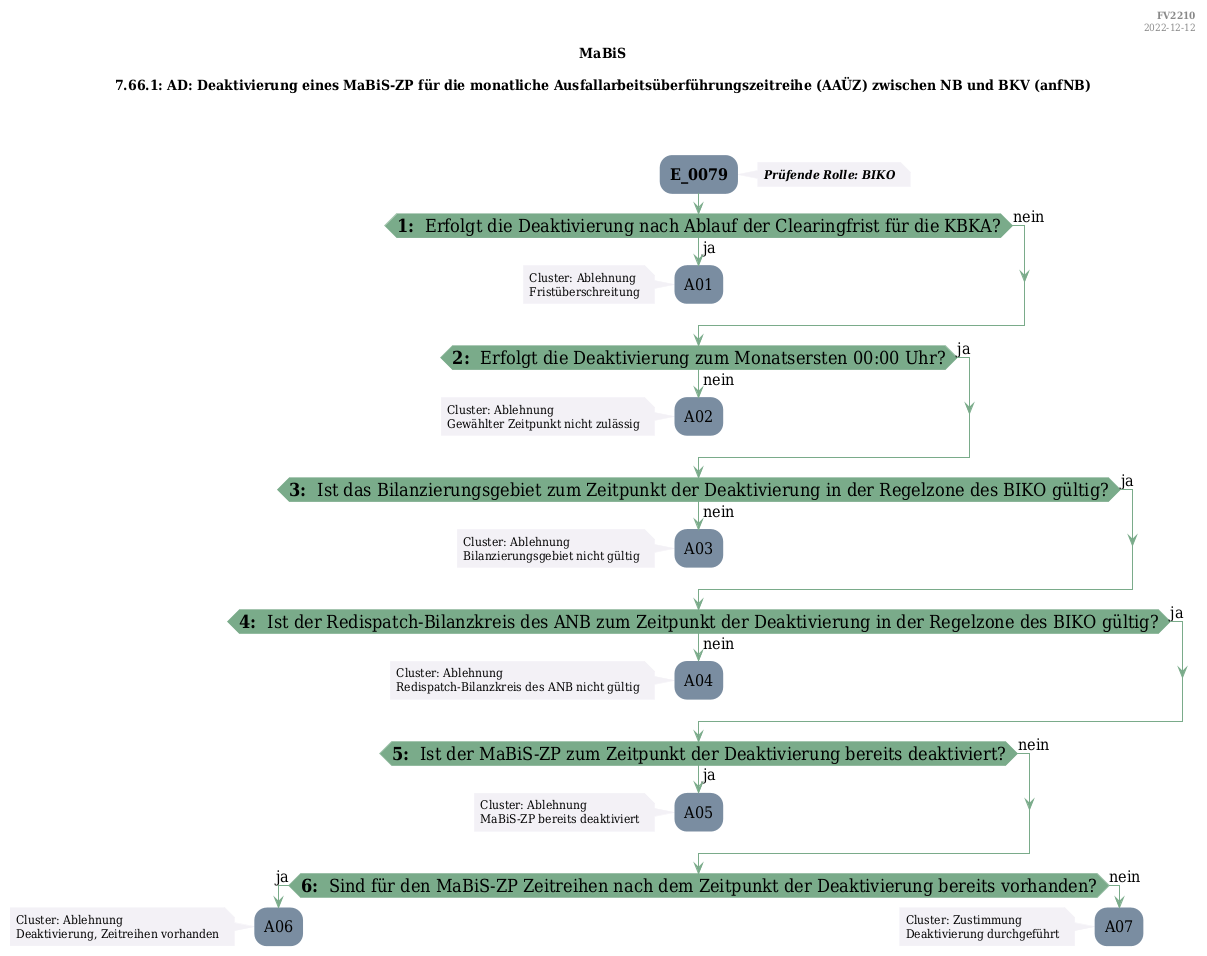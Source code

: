 @startuml
skinparam Shadowing false
skinparam NoteBorderColor #f3f1f6
skinparam NoteBackgroundColor #f3f1f6
skinparam NoteFontSize 12
skinparam ActivityBorderColor none
skinparam ActivityBackgroundColor #7a8da1
skinparam ActivityFontSize 16
skinparam ArrowColor #7aab8a
skinparam ArrowFontSize 16
skinparam ActivityDiamondBackgroundColor #7aab8a
skinparam ActivityDiamondBorderColor #7aab8a
skinparam ActivityDiamondFontSize 18
skinparam defaultFontName DejaVu Serif Condensed
skinparam ActivityEndColor #669580

header
<b>FV2210
2022-12-12
endheader

title
MaBiS

7.66.1: AD: Deaktivierung eines MaBiS-ZP für die monatliche Ausfallarbeitsüberführungszeitreihe (AAÜZ) zwischen NB und BKV (anfNB)



end title
:<b>E_0079</b>;
note right
<b><i>Prüfende Rolle: BIKO
end note

if (<b>1: </b> Erfolgt die Deaktivierung nach Ablauf der Clearingfrist für die KBKA?) then (ja)
    :A01;
    note left
        Cluster: Ablehnung
        Fristüberschreitung
    endnote
    kill;
else (nein)
endif
if (<b>2: </b> Erfolgt die Deaktivierung zum Monatsersten 00:00 Uhr?) then (ja)
else (nein)
    :A02;
    note left
        Cluster: Ablehnung
        Gewählter Zeitpunkt nicht zulässig
    endnote
    kill;
endif
if (<b>3: </b> Ist das Bilanzierungsgebiet zum Zeitpunkt der Deaktivierung in der Regelzone des BIKO gültig?) then (ja)
else (nein)
    :A03;
    note left
        Cluster: Ablehnung
        Bilanzierungsgebiet nicht gültig
    endnote
    kill;
endif
if (<b>4: </b> Ist der Redispatch-Bilanzkreis des ANB zum Zeitpunkt der Deaktivierung in der Regelzone des BIKO gültig?) then (ja)
else (nein)
    :A04;
    note left
        Cluster: Ablehnung
        Redispatch-Bilanzkreis des ANB nicht gültig
    endnote
    kill;
endif
if (<b>5: </b> Ist der MaBiS-ZP zum Zeitpunkt der Deaktivierung bereits deaktiviert?) then (ja)
    :A05;
    note left
        Cluster: Ablehnung
        MaBiS-ZP bereits deaktiviert
    endnote
    kill;
else (nein)
endif
if (<b>6: </b> Sind für den MaBiS-ZP Zeitreihen nach dem Zeitpunkt der Deaktivierung bereits vorhanden?) then (ja)
    :A06;
    note left
        Cluster: Ablehnung
        Deaktivierung, Zeitreihen vorhanden
    endnote
    kill;
else (nein)
    :A07;
    note left
        Cluster: Zustimmung 
        Deaktivierung durchgeführt
    endnote
    kill;
endif

@enduml
